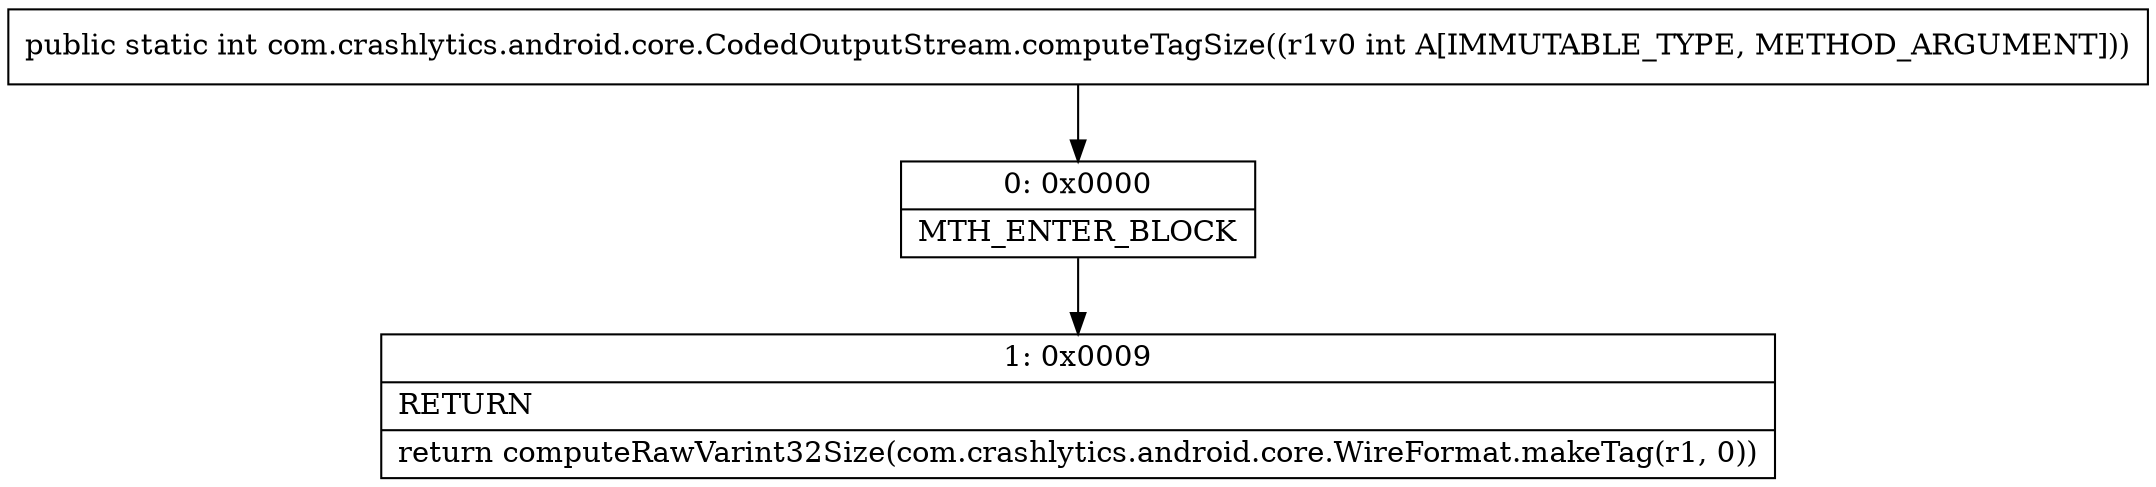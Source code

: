 digraph "CFG forcom.crashlytics.android.core.CodedOutputStream.computeTagSize(I)I" {
Node_0 [shape=record,label="{0\:\ 0x0000|MTH_ENTER_BLOCK\l}"];
Node_1 [shape=record,label="{1\:\ 0x0009|RETURN\l|return computeRawVarint32Size(com.crashlytics.android.core.WireFormat.makeTag(r1, 0))\l}"];
MethodNode[shape=record,label="{public static int com.crashlytics.android.core.CodedOutputStream.computeTagSize((r1v0 int A[IMMUTABLE_TYPE, METHOD_ARGUMENT])) }"];
MethodNode -> Node_0;
Node_0 -> Node_1;
}

